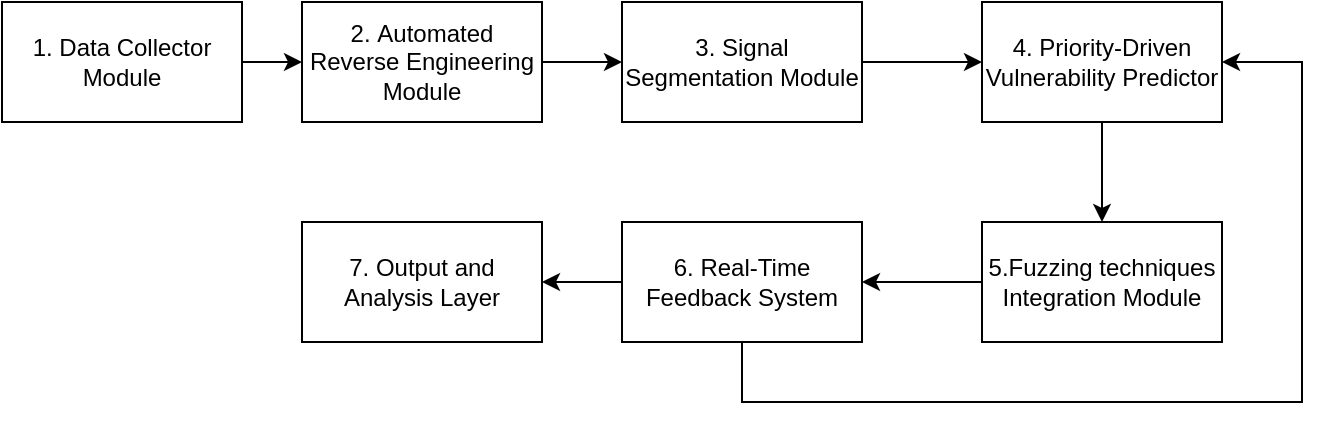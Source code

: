 <mxfile version="23.1.1" type="github">
  <diagram id="C5RBs43oDa-KdzZeNtuy" name="Page-1">
    <mxGraphModel dx="1325" dy="699" grid="1" gridSize="10" guides="1" tooltips="1" connect="1" arrows="1" fold="1" page="1" pageScale="1" pageWidth="827" pageHeight="1169" math="0" shadow="0">
      <root>
        <mxCell id="WIyWlLk6GJQsqaUBKTNV-0" />
        <mxCell id="WIyWlLk6GJQsqaUBKTNV-1" parent="WIyWlLk6GJQsqaUBKTNV-0" />
        <mxCell id="gSv2igzu5Lqzw6-dYHoB-2" value="" style="edgeStyle=orthogonalEdgeStyle;rounded=0;orthogonalLoop=1;jettySize=auto;html=1;" edge="1" parent="WIyWlLk6GJQsqaUBKTNV-1" source="gSv2igzu5Lqzw6-dYHoB-0" target="gSv2igzu5Lqzw6-dYHoB-1">
          <mxGeometry relative="1" as="geometry" />
        </mxCell>
        <mxCell id="gSv2igzu5Lqzw6-dYHoB-0" value="2.&amp;nbsp;Automated Reverse Engineering Module" style="rounded=0;whiteSpace=wrap;html=1;" vertex="1" parent="WIyWlLk6GJQsqaUBKTNV-1">
          <mxGeometry x="200" y="140" width="120" height="60" as="geometry" />
        </mxCell>
        <mxCell id="gSv2igzu5Lqzw6-dYHoB-6" value="" style="edgeStyle=orthogonalEdgeStyle;rounded=0;orthogonalLoop=1;jettySize=auto;html=1;" edge="1" parent="WIyWlLk6GJQsqaUBKTNV-1" source="gSv2igzu5Lqzw6-dYHoB-1" target="gSv2igzu5Lqzw6-dYHoB-3">
          <mxGeometry relative="1" as="geometry" />
        </mxCell>
        <mxCell id="gSv2igzu5Lqzw6-dYHoB-1" value="3.&amp;nbsp;Signal Segmentation Module" style="rounded=0;whiteSpace=wrap;html=1;" vertex="1" parent="WIyWlLk6GJQsqaUBKTNV-1">
          <mxGeometry x="360" y="140" width="120" height="60" as="geometry" />
        </mxCell>
        <mxCell id="gSv2igzu5Lqzw6-dYHoB-8" value="" style="edgeStyle=orthogonalEdgeStyle;rounded=0;orthogonalLoop=1;jettySize=auto;html=1;" edge="1" parent="WIyWlLk6GJQsqaUBKTNV-1" source="gSv2igzu5Lqzw6-dYHoB-3" target="gSv2igzu5Lqzw6-dYHoB-7">
          <mxGeometry relative="1" as="geometry" />
        </mxCell>
        <mxCell id="gSv2igzu5Lqzw6-dYHoB-3" value="4.&amp;nbsp;Priority-Driven Vulnerability Predictor" style="rounded=0;whiteSpace=wrap;html=1;" vertex="1" parent="WIyWlLk6GJQsqaUBKTNV-1">
          <mxGeometry x="540" y="140" width="120" height="60" as="geometry" />
        </mxCell>
        <mxCell id="gSv2igzu5Lqzw6-dYHoB-12" value="" style="edgeStyle=orthogonalEdgeStyle;rounded=0;orthogonalLoop=1;jettySize=auto;html=1;" edge="1" parent="WIyWlLk6GJQsqaUBKTNV-1" source="gSv2igzu5Lqzw6-dYHoB-7" target="gSv2igzu5Lqzw6-dYHoB-11">
          <mxGeometry relative="1" as="geometry" />
        </mxCell>
        <mxCell id="gSv2igzu5Lqzw6-dYHoB-7" value="5.Fuzzing techniques Integration Module" style="rounded=0;whiteSpace=wrap;html=1;" vertex="1" parent="WIyWlLk6GJQsqaUBKTNV-1">
          <mxGeometry x="540" y="250" width="120" height="60" as="geometry" />
        </mxCell>
        <mxCell id="gSv2igzu5Lqzw6-dYHoB-10" value="" style="edgeStyle=orthogonalEdgeStyle;rounded=0;orthogonalLoop=1;jettySize=auto;html=1;" edge="1" parent="WIyWlLk6GJQsqaUBKTNV-1" source="gSv2igzu5Lqzw6-dYHoB-9" target="gSv2igzu5Lqzw6-dYHoB-0">
          <mxGeometry relative="1" as="geometry" />
        </mxCell>
        <mxCell id="gSv2igzu5Lqzw6-dYHoB-9" value="1.&amp;nbsp;Data Collector Module" style="rounded=0;whiteSpace=wrap;html=1;" vertex="1" parent="WIyWlLk6GJQsqaUBKTNV-1">
          <mxGeometry x="50" y="140" width="120" height="60" as="geometry" />
        </mxCell>
        <mxCell id="gSv2igzu5Lqzw6-dYHoB-14" value="" style="edgeStyle=orthogonalEdgeStyle;rounded=0;orthogonalLoop=1;jettySize=auto;html=1;" edge="1" parent="WIyWlLk6GJQsqaUBKTNV-1" source="gSv2igzu5Lqzw6-dYHoB-11" target="gSv2igzu5Lqzw6-dYHoB-13">
          <mxGeometry relative="1" as="geometry" />
        </mxCell>
        <mxCell id="gSv2igzu5Lqzw6-dYHoB-15" style="edgeStyle=orthogonalEdgeStyle;rounded=0;orthogonalLoop=1;jettySize=auto;html=1;entryX=1;entryY=0.5;entryDx=0;entryDy=0;" edge="1" parent="WIyWlLk6GJQsqaUBKTNV-1" source="gSv2igzu5Lqzw6-dYHoB-11" target="gSv2igzu5Lqzw6-dYHoB-3">
          <mxGeometry relative="1" as="geometry">
            <Array as="points">
              <mxPoint x="420" y="340" />
              <mxPoint x="700" y="340" />
              <mxPoint x="700" y="170" />
            </Array>
          </mxGeometry>
        </mxCell>
        <mxCell id="gSv2igzu5Lqzw6-dYHoB-11" value="6.&amp;nbsp;Real-Time Feedback System" style="rounded=0;whiteSpace=wrap;html=1;direction=west;" vertex="1" parent="WIyWlLk6GJQsqaUBKTNV-1">
          <mxGeometry x="360" y="250" width="120" height="60" as="geometry" />
        </mxCell>
        <mxCell id="gSv2igzu5Lqzw6-dYHoB-13" value="7.&amp;nbsp;Output and Analysis Layer" style="rounded=0;whiteSpace=wrap;html=1;" vertex="1" parent="WIyWlLk6GJQsqaUBKTNV-1">
          <mxGeometry x="200" y="250" width="120" height="60" as="geometry" />
        </mxCell>
      </root>
    </mxGraphModel>
  </diagram>
</mxfile>
